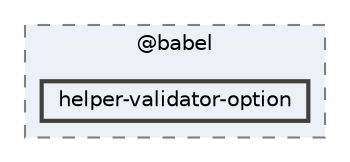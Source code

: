 digraph "pkiclassroomrescheduler/src/main/frontend/node_modules/@babel/helper-validator-option"
{
 // LATEX_PDF_SIZE
  bgcolor="transparent";
  edge [fontname=Helvetica,fontsize=10,labelfontname=Helvetica,labelfontsize=10];
  node [fontname=Helvetica,fontsize=10,shape=box,height=0.2,width=0.4];
  compound=true
  subgraph clusterdir_bc8070c8b402176472541bb6f0cba6df {
    graph [ bgcolor="#edf0f7", pencolor="grey50", label="@babel", fontname=Helvetica,fontsize=10 style="filled,dashed", URL="dir_bc8070c8b402176472541bb6f0cba6df.html",tooltip=""]
  dir_0fb58dc50d0316c40c2f20d4e71726d3 [label="helper-validator-option", fillcolor="#edf0f7", color="grey25", style="filled,bold", URL="dir_0fb58dc50d0316c40c2f20d4e71726d3.html",tooltip=""];
  }
}
